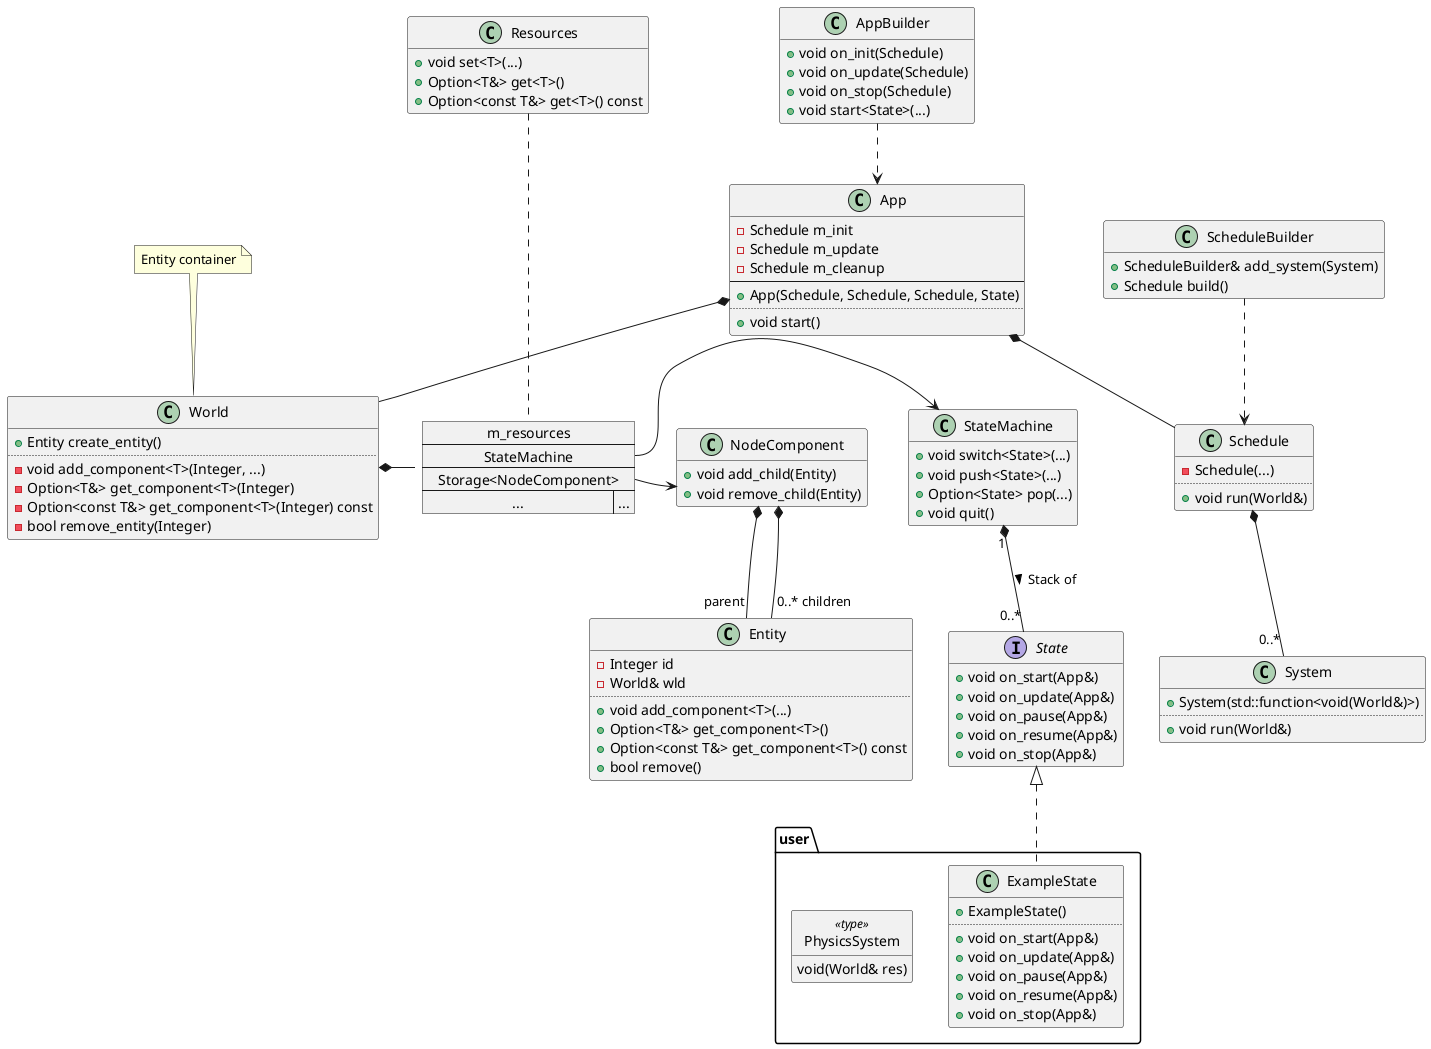 @startuml Architecture

set namespaceSeparator ::
hide empty members
hide <<type>> circle

class Resources {
    + void set<T>(...)
    + Option<T&> get<T>()
    + Option<const T&> get<T>() const
}

class Entity {
    - Integer id
    - World& wld
    ....
    + void add_component<T>(...)
    + Option<T&> get_component<T>()
    + Option<const T&> get_component<T>() const
    + bool remove()
}

class NodeComponent {
    + void add_child(Entity)
    + void remove_child(Entity)
}
NodeComponent *-- "parent" Entity
NodeComponent *-- "0..* children" Entity

class System {
    + System(std::function<void(World&)>)
    ....
    + void run(World&)
}
Schedule *-- "0..*" System

interface State {
    + void on_start(App&)
    + void on_update(App&)
    + void on_pause(App&)
    + void on_resume(App&)
    + void on_stop(App&)
}

class StateMachine {
    + void switch<State>(...)
    + void push<State>(...)
    + Option<State> pop(...)
    + void quit()
}

StateMachine "1" *-- "0..*" State: Stack of >

class World {
    + Entity create_entity()
    ....
    - void add_component<T>(Integer, ...)
    - Option<T&> get_component<T>(Integer)
    - Option<const T&> get_component<T>(Integer) const
    - bool remove_entity(Integer)
}
note top of World: Entity container

map m_resources {
    StateMachine *-> StateMachine
    Storage<NodeComponent> *-> NodeComponent
    ... => ...
}
Resources ... m_resources

World *- m_resources

class Schedule {
    - Schedule(...)
    ....
    + void run(World&)
}

class ScheduleBuilder {
    + ScheduleBuilder& add_system(System)
    + Schedule build()
}
ScheduleBuilder ..> Schedule

class App {
    - Schedule m_init
    - Schedule m_update
    - Schedule m_cleanup
    ----
    + App(Schedule, Schedule, Schedule, State)
    ....
    + void start()
}

App *-- Schedule
App *-- World

class AppBuilder {
    + void on_init(Schedule)
    + void on_update(Schedule)
    + void on_stop(Schedule)
    + void start<State>(...)
}
AppBuilder ..> App

' Examples
namespace user {
    class ExampleState {
        + ExampleState()
        ....
        + void on_start(App&)
        + void on_update(App&)
        + void on_pause(App&)
        + void on_resume(App&)
        + void on_stop(App&)
    }

    ::State <|.. ExampleState

    class PhysicsSystem <<type>> {
        void(World& res)
    }
}

@enduml
